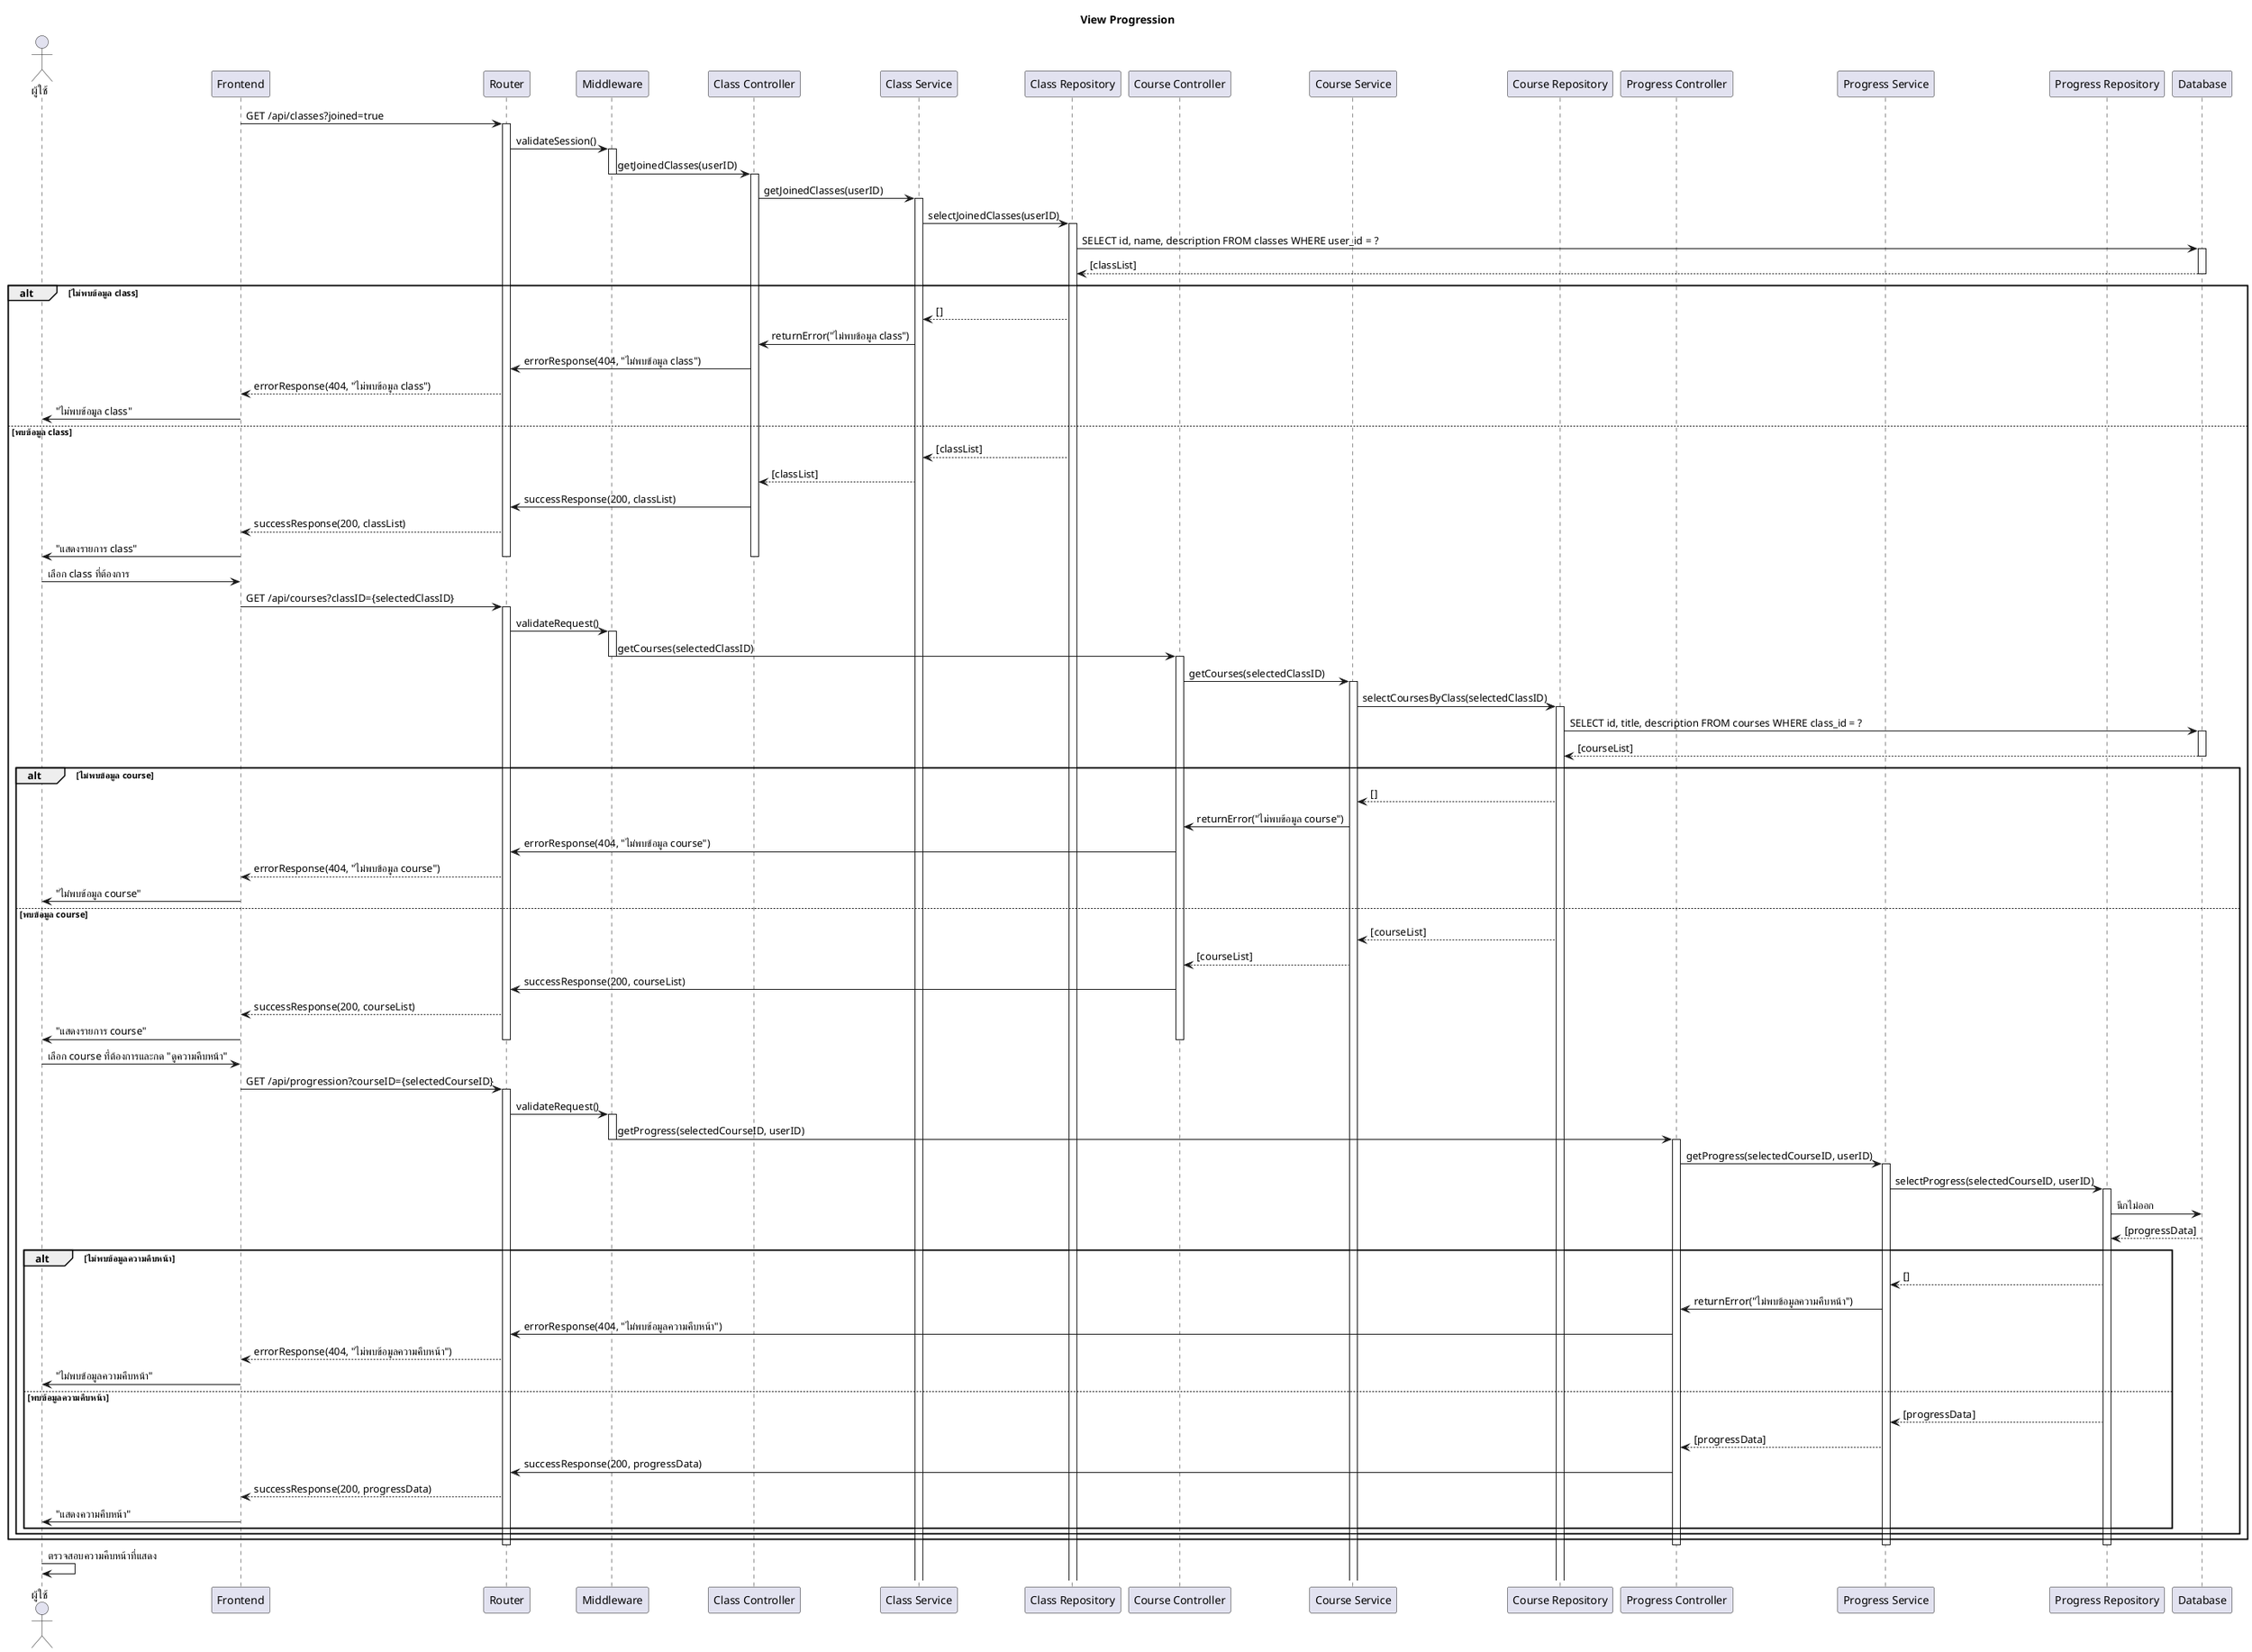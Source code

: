 @startuml
title View Progression

'line 104 นึก query ดึง Progression ไม่ออก'

actor "ผู้ใช้" as User
participant "Frontend" as FE
participant "Router" as Router
participant "Middleware" as MW

' --- Class Module ---
participant "Class Controller" as ClassCtrl
participant "Class Service" as ClassServ
participant "Class Repository" as ClassRepo

' --- Course Module ---
participant "Course Controller" as CourseCtrl
participant "Course Service" as CourseServ
participant "Course Repository" as CourseRepo

' --- Progress Module ---
participant "Progress Controller" as ProgressCtrl
participant "Progress Service" as ProgressServ
participant "Progress Repository" as ProgressRepo

participant "Database" as DB

'================= Phase 1: ดึงข้อมูล Class ที่ผู้ใช้เข้าร่วม =================
FE -> Router: GET /api/classes?joined=true
activate Router
Router -> MW: validateSession()
activate MW
MW -> ClassCtrl: getJoinedClasses(userID)
deactivate MW
activate ClassCtrl
ClassCtrl -> ClassServ: getJoinedClasses(userID)
activate ClassServ
ClassServ -> ClassRepo: selectJoinedClasses(userID)
activate ClassRepo
ClassRepo -> DB: SELECT id, name, description FROM classes WHERE user_id = ?
activate DB
DB --> ClassRepo: [classList]
deactivate DB
alt ไม่พบข้อมูล class
    ClassRepo --> ClassServ: []
    ClassServ -> ClassCtrl: returnError("ไม่พบข้อมูล class")
    ClassCtrl -> Router: errorResponse(404, "ไม่พบข้อมูล class")
    Router --> FE: errorResponse(404, "ไม่พบข้อมูล class")
    FE -> User: "ไม่พบข้อมูล class"
else พบข้อมูล class
    ClassRepo --> ClassServ: [classList]
    ClassServ --> ClassCtrl: [classList]
    ClassCtrl -> Router: successResponse(200, classList)
    Router --> FE: successResponse(200, classList)
    FE -> User: "แสดงรายการ class"
deactivate ClassCtrl
deactivate Router

'================= Phase 2: ดึงข้อมูล Course ภายใน Class ที่เลือก =================
User -> FE: เลือก class ที่ต้องการ
FE -> Router: GET /api/courses?classID={selectedClassID}
activate Router
Router -> MW: validateRequest()
activate MW
MW -> CourseCtrl: getCourses(selectedClassID)
deactivate MW
activate CourseCtrl
CourseCtrl -> CourseServ: getCourses(selectedClassID)
activate CourseServ
CourseServ -> CourseRepo: selectCoursesByClass(selectedClassID)
activate CourseRepo
CourseRepo -> DB: SELECT id, title, description FROM courses WHERE class_id = ?
activate DB
DB --> CourseRepo: [courseList]
deactivate DB
alt ไม่พบข้อมูล course
    CourseRepo --> CourseServ: []
    CourseServ -> CourseCtrl: returnError("ไม่พบข้อมูล course")
    CourseCtrl -> Router: errorResponse(404, "ไม่พบข้อมูล course")
    Router --> FE: errorResponse(404, "ไม่พบข้อมูล course")
    FE -> User: "ไม่พบข้อมูล course"
else พบข้อมูล course
    CourseRepo --> CourseServ: [courseList]
    CourseServ --> CourseCtrl: [courseList]
    CourseCtrl -> Router: successResponse(200, courseList)
    Router --> FE: successResponse(200, courseList)
    FE -> User: "แสดงรายการ course"
deactivate CourseCtrl
deactivate Router

'================= Phase 3: ดูความคืบหน้า =================
User -> FE: เลือก course ที่ต้องการและกด "ดูความคืบหน้า"
FE -> Router: GET /api/progression?courseID={selectedCourseID}
activate Router
Router -> MW: validateRequest()
activate MW
MW -> ProgressCtrl: getProgress(selectedCourseID, userID)
deactivate MW
activate ProgressCtrl
ProgressCtrl -> ProgressServ: getProgress(selectedCourseID, userID)
activate ProgressServ
ProgressServ -> ProgressRepo: selectProgress(selectedCourseID, userID)
activate ProgressRepo
ProgressRepo -> DB: นึกไม่ออก
DB --> ProgressRepo: [progressData]
deactivate DB
alt ไม่พบข้อมูลความคืบหน้า
    ProgressRepo --> ProgressServ: []
    ProgressServ -> ProgressCtrl: returnError("ไม่พบข้อมูลความคืบหน้า")
    ProgressCtrl -> Router: errorResponse(404, "ไม่พบข้อมูลความคืบหน้า")
    Router --> FE: errorResponse(404, "ไม่พบข้อมูลความคืบหน้า")
    FE -> User: "ไม่พบข้อมูลความคืบหน้า"
else พบข้อมูลความคืบหน้า
    ProgressRepo --> ProgressServ: [progressData]
    ProgressServ --> ProgressCtrl: [progressData]
    ProgressCtrl -> Router: successResponse(200, progressData)
    Router --> FE: successResponse(200, progressData)
    FE -> User: "แสดงความคืบหน้า"
    end
  end
end
deactivate ProgressRepo
deactivate ProgressServ
deactivate ProgressCtrl
deactivate Router

'================= Phase 4: ผู้ใช้ตรวจสอบความคืบหน้า =================
User -> User: ตรวจสอบความคืบหน้าที่แสดง

@enduml
